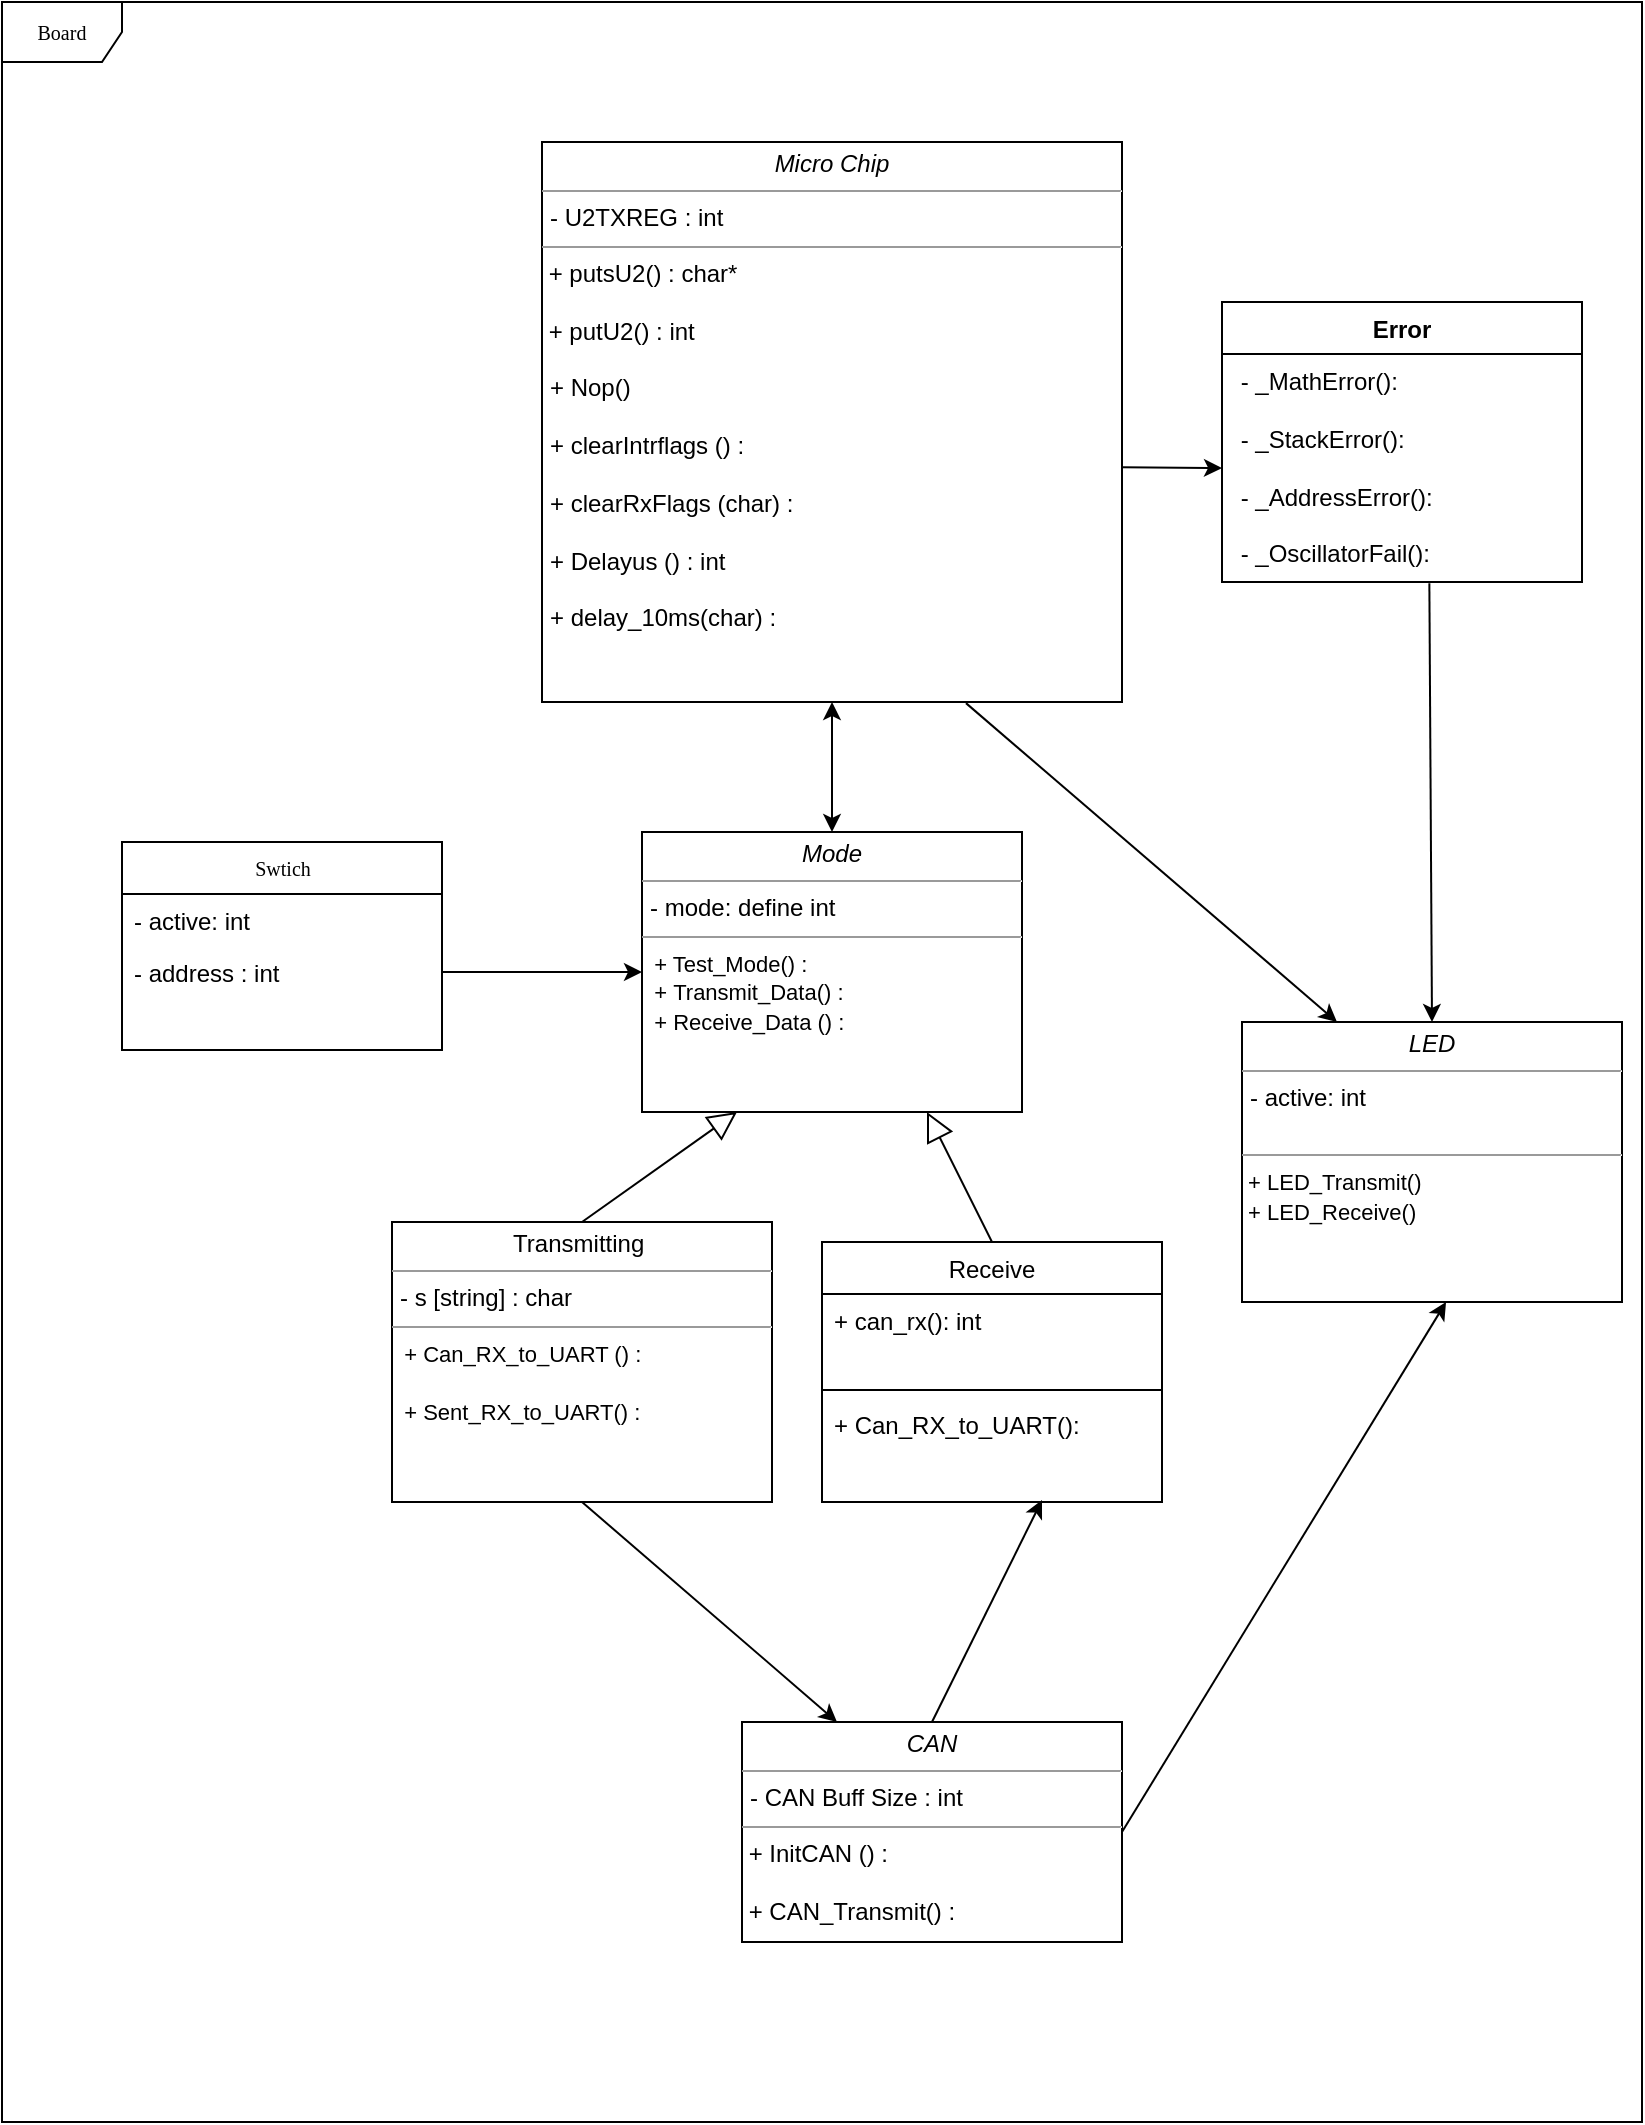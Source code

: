 <mxfile version="22.0.2" type="device">
  <diagram name="Page-1" id="_Sf1BFlYsKbFfry3ehEn">
    <mxGraphModel dx="1434" dy="790" grid="1" gridSize="10" guides="1" tooltips="1" connect="1" arrows="1" fold="1" page="1" pageScale="1" pageWidth="850" pageHeight="1100" math="0" shadow="0">
      <root>
        <mxCell id="0" />
        <mxCell id="1" parent="0" />
        <mxCell id="Pt1j5nnDu7qWSuzD9f8I-5" value="Board" style="shape=umlFrame;whiteSpace=wrap;html=1;rounded=0;shadow=0;comic=0;labelBackgroundColor=none;strokeWidth=1;fontFamily=Verdana;fontSize=10;align=center;" parent="1" vertex="1">
          <mxGeometry x="40" y="10" width="820" height="1060" as="geometry" />
        </mxCell>
        <mxCell id="Pt1j5nnDu7qWSuzD9f8I-11" value="Swtich" style="swimlane;html=1;fontStyle=0;childLayout=stackLayout;horizontal=1;startSize=26;fillColor=none;horizontalStack=0;resizeParent=1;resizeLast=0;collapsible=1;marginBottom=0;swimlaneFillColor=#ffffff;rounded=0;shadow=0;comic=0;labelBackgroundColor=none;strokeWidth=1;fontFamily=Verdana;fontSize=10;align=center;" parent="1" vertex="1">
          <mxGeometry x="100" y="430" width="160" height="104" as="geometry" />
        </mxCell>
        <mxCell id="Pt1j5nnDu7qWSuzD9f8I-12" value="- active: int" style="text;html=1;strokeColor=none;fillColor=none;align=left;verticalAlign=top;spacingLeft=4;spacingRight=4;whiteSpace=wrap;overflow=hidden;rotatable=0;points=[[0,0.5],[1,0.5]];portConstraint=eastwest;" parent="Pt1j5nnDu7qWSuzD9f8I-11" vertex="1">
          <mxGeometry y="26" width="160" height="26" as="geometry" />
        </mxCell>
        <mxCell id="Pt1j5nnDu7qWSuzD9f8I-13" value="- address : int" style="text;html=1;strokeColor=none;fillColor=none;align=left;verticalAlign=top;spacingLeft=4;spacingRight=4;whiteSpace=wrap;overflow=hidden;rotatable=0;points=[[0,0.5],[1,0.5]];portConstraint=eastwest;" parent="Pt1j5nnDu7qWSuzD9f8I-11" vertex="1">
          <mxGeometry y="52" width="160" height="26" as="geometry" />
        </mxCell>
        <mxCell id="Pt1j5nnDu7qWSuzD9f8I-15" value="&lt;p style=&quot;margin:0px;margin-top:4px;text-align:center;&quot;&gt;&lt;i&gt;Micro Chip&lt;/i&gt;&lt;/p&gt;&lt;hr size=&quot;1&quot;&gt;&lt;p style=&quot;margin:0px;margin-left:4px;&quot;&gt;-&amp;nbsp;U2TXREG : int&lt;br&gt;&lt;/p&gt;&lt;hr size=&quot;1&quot;&gt;&amp;nbsp;+ putsU2() : char*&lt;br&gt;&lt;br&gt;&amp;nbsp;+&amp;nbsp;putU2() : int&lt;br&gt;&lt;p style=&quot;margin:0px;margin-left:4px;&quot;&gt;&lt;br&gt;&lt;/p&gt;&lt;p style=&quot;margin:0px;margin-left:4px;&quot;&gt;+ Nop()&lt;/p&gt;&lt;p style=&quot;margin:0px;margin-left:4px;&quot;&gt;&lt;br&gt;&lt;/p&gt;&lt;p style=&quot;margin:0px;margin-left:4px;&quot;&gt;+ clearIntrflags () :&lt;/p&gt;&lt;p style=&quot;margin:0px;margin-left:4px;&quot;&gt;&lt;br&gt;&lt;/p&gt;&lt;p style=&quot;margin:0px;margin-left:4px;&quot;&gt;+&amp;nbsp;clearRxFlags (char) :&lt;/p&gt;&lt;p style=&quot;margin:0px;margin-left:4px;&quot;&gt;&lt;br&gt;&lt;/p&gt;&lt;p style=&quot;margin:0px;margin-left:4px;&quot;&gt;+ Delayus () : int&amp;nbsp;&lt;/p&gt;&lt;p style=&quot;margin:0px;margin-left:4px;&quot;&gt;&lt;br&gt;&lt;/p&gt;&lt;p style=&quot;margin:0px;margin-left:4px;&quot;&gt;+ delay_10ms(char) :&amp;nbsp;&lt;/p&gt;" style="verticalAlign=top;align=left;overflow=fill;fontSize=12;fontFamily=Helvetica;html=1;rounded=0;shadow=0;comic=0;labelBackgroundColor=none;strokeWidth=1" parent="1" vertex="1">
          <mxGeometry x="310" y="80" width="290" height="280" as="geometry" />
        </mxCell>
        <mxCell id="Pt1j5nnDu7qWSuzD9f8I-24" value="&lt;p style=&quot;margin:0px;margin-top:4px;text-align:center;&quot;&gt;&lt;i&gt;LED&lt;/i&gt;&lt;/p&gt;&lt;hr size=&quot;1&quot;&gt;&lt;p style=&quot;margin:0px;margin-left:4px;&quot;&gt;- active: int&lt;br&gt;&lt;br&gt;&lt;/p&gt;&lt;hr size=&quot;1&quot;&gt;&lt;font style=&quot;font-size: 11px;&quot;&gt;&amp;nbsp;+ LED_Transmit()&lt;br&gt;&amp;nbsp;+ LED_Receive()&lt;br&gt;&lt;br&gt;&lt;/font&gt;" style="verticalAlign=top;align=left;overflow=fill;fontSize=12;fontFamily=Helvetica;html=1;rounded=0;shadow=0;comic=0;labelBackgroundColor=none;strokeWidth=1;strokeColor=default;" parent="1" vertex="1">
          <mxGeometry x="660" y="520" width="190" height="140" as="geometry" />
        </mxCell>
        <mxCell id="Pt1j5nnDu7qWSuzD9f8I-27" value="&lt;p style=&quot;margin:0px;margin-top:4px;text-align:center;&quot;&gt;&lt;i&gt;Mode&lt;/i&gt;&lt;/p&gt;&lt;hr size=&quot;1&quot;&gt;&lt;p style=&quot;margin:0px;margin-left:4px;&quot;&gt;- mode: define int&lt;br&gt;&lt;/p&gt;&lt;hr size=&quot;1&quot;&gt;&lt;font style=&quot;font-size: 11px;&quot;&gt;&amp;nbsp; + Test_Mode() :&amp;nbsp;&lt;br&gt;&amp;nbsp; +&amp;nbsp;Transmit_Data() :&lt;br&gt;&amp;nbsp; + Receive_Data () :&lt;br&gt;&lt;br&gt;&lt;/font&gt;" style="verticalAlign=top;align=left;overflow=fill;fontSize=12;fontFamily=Helvetica;html=1;rounded=0;shadow=0;comic=0;labelBackgroundColor=none;strokeWidth=1;strokeColor=default;" parent="1" vertex="1">
          <mxGeometry x="360" y="425" width="190" height="140" as="geometry" />
        </mxCell>
        <mxCell id="Pt1j5nnDu7qWSuzD9f8I-35" value="&lt;p style=&quot;margin:0px;margin-top:4px;text-align:center;&quot;&gt;Transmitting&amp;nbsp;&lt;br&gt;&lt;/p&gt;&lt;hr size=&quot;1&quot;&gt;&lt;p style=&quot;margin:0px;margin-left:4px;&quot;&gt;- s [string] : char&lt;br&gt;&lt;/p&gt;&lt;hr size=&quot;1&quot;&gt;&lt;font style=&quot;font-size: 11px;&quot;&gt;&amp;nbsp; +&amp;nbsp;Can_RX_to_UART () :&lt;br&gt;&lt;br&gt;&amp;nbsp; +&amp;nbsp;Sent_RX_to_UART() :&lt;br&gt;&lt;br&gt;&lt;/font&gt;" style="verticalAlign=top;align=left;overflow=fill;fontSize=12;fontFamily=Helvetica;html=1;rounded=0;shadow=0;comic=0;labelBackgroundColor=none;strokeWidth=1;strokeColor=default;" parent="1" vertex="1">
          <mxGeometry x="235" y="620" width="190" height="140" as="geometry" />
        </mxCell>
        <mxCell id="Pt1j5nnDu7qWSuzD9f8I-49" value="&lt;p style=&quot;margin:0px;margin-top:4px;text-align:center;&quot;&gt;&lt;i&gt;CAN&lt;/i&gt;&lt;/p&gt;&lt;hr size=&quot;1&quot;&gt;&lt;p style=&quot;margin:0px;margin-left:4px;&quot;&gt;- CAN Buff Size : int&lt;br&gt;&lt;/p&gt;&lt;hr size=&quot;1&quot;&gt;&amp;nbsp;+ InitCAN () :&lt;br&gt;&lt;br&gt;&amp;nbsp;+&amp;nbsp;CAN_Transmit() :&lt;br&gt;&lt;p style=&quot;margin:0px;margin-left:4px;&quot;&gt;&lt;br&gt;&lt;/p&gt;" style="verticalAlign=top;align=left;overflow=fill;fontSize=12;fontFamily=Helvetica;html=1;rounded=0;shadow=0;comic=0;labelBackgroundColor=none;strokeWidth=1" parent="1" vertex="1">
          <mxGeometry x="410" y="870" width="190" height="110" as="geometry" />
        </mxCell>
        <mxCell id="PrJYqLjy1KI9taj4l3qC-6" value="" style="endArrow=classic;html=1;rounded=0;entryX=0;entryY=0.5;entryDx=0;entryDy=0;exitX=1;exitY=0.5;exitDx=0;exitDy=0;" parent="1" source="Pt1j5nnDu7qWSuzD9f8I-13" target="Pt1j5nnDu7qWSuzD9f8I-27" edge="1">
          <mxGeometry width="50" height="50" relative="1" as="geometry">
            <mxPoint x="450" y="430" as="sourcePoint" />
            <mxPoint x="500" y="380" as="targetPoint" />
          </mxGeometry>
        </mxCell>
        <mxCell id="PrJYqLjy1KI9taj4l3qC-15" value="" style="endArrow=classic;html=1;rounded=0;entryX=0.25;entryY=0;entryDx=0;entryDy=0;exitX=0.5;exitY=1;exitDx=0;exitDy=0;" parent="1" source="Pt1j5nnDu7qWSuzD9f8I-35" target="Pt1j5nnDu7qWSuzD9f8I-49" edge="1">
          <mxGeometry width="50" height="50" relative="1" as="geometry">
            <mxPoint x="450" y="770" as="sourcePoint" />
            <mxPoint x="500" y="720" as="targetPoint" />
          </mxGeometry>
        </mxCell>
        <mxCell id="PrJYqLjy1KI9taj4l3qC-16" value="" style="endArrow=classic;html=1;rounded=0;entryX=0.537;entryY=1;entryDx=0;entryDy=0;entryPerimeter=0;exitX=1;exitY=0.5;exitDx=0;exitDy=0;" parent="1" source="Pt1j5nnDu7qWSuzD9f8I-49" target="Pt1j5nnDu7qWSuzD9f8I-24" edge="1">
          <mxGeometry width="50" height="50" relative="1" as="geometry">
            <mxPoint x="450" y="770" as="sourcePoint" />
            <mxPoint x="500" y="720" as="targetPoint" />
          </mxGeometry>
        </mxCell>
        <mxCell id="PrJYqLjy1KI9taj4l3qC-18" value="" style="endArrow=classic;html=1;rounded=0;exitX=0.731;exitY=1.002;exitDx=0;exitDy=0;exitPerimeter=0;entryX=0.25;entryY=0;entryDx=0;entryDy=0;" parent="1" source="Pt1j5nnDu7qWSuzD9f8I-15" target="Pt1j5nnDu7qWSuzD9f8I-24" edge="1">
          <mxGeometry width="50" height="50" relative="1" as="geometry">
            <mxPoint x="500" y="360" as="sourcePoint" />
            <mxPoint x="506.562" y="150" as="targetPoint" />
          </mxGeometry>
        </mxCell>
        <mxCell id="PrJYqLjy1KI9taj4l3qC-23" value="&lt;span style=&quot;font-weight: 400;&quot;&gt;Receive&lt;/span&gt;" style="swimlane;fontStyle=1;align=center;verticalAlign=top;childLayout=stackLayout;horizontal=1;startSize=26;horizontalStack=0;resizeParent=1;resizeParentMax=0;resizeLast=0;collapsible=1;marginBottom=0;whiteSpace=wrap;html=1;" parent="1" vertex="1">
          <mxGeometry x="450" y="630" width="170" height="130" as="geometry" />
        </mxCell>
        <mxCell id="PrJYqLjy1KI9taj4l3qC-24" value="+ can_rx(): int&lt;br&gt;" style="text;strokeColor=none;fillColor=none;align=left;verticalAlign=top;spacingLeft=4;spacingRight=4;overflow=hidden;rotatable=0;points=[[0,0.5],[1,0.5]];portConstraint=eastwest;whiteSpace=wrap;html=1;" parent="PrJYqLjy1KI9taj4l3qC-23" vertex="1">
          <mxGeometry y="26" width="170" height="44" as="geometry" />
        </mxCell>
        <mxCell id="PrJYqLjy1KI9taj4l3qC-25" value="" style="line;strokeWidth=1;fillColor=none;align=left;verticalAlign=middle;spacingTop=-1;spacingLeft=3;spacingRight=3;rotatable=0;labelPosition=right;points=[];portConstraint=eastwest;strokeColor=inherit;" parent="PrJYqLjy1KI9taj4l3qC-23" vertex="1">
          <mxGeometry y="70" width="170" height="8" as="geometry" />
        </mxCell>
        <mxCell id="PrJYqLjy1KI9taj4l3qC-26" value="+ Can_RX_to_UART():&lt;br style=&quot;border-color: var(--border-color);&quot;&gt;&lt;br style=&quot;border-color: var(--border-color);&quot;&gt;" style="text;strokeColor=none;fillColor=none;align=left;verticalAlign=top;spacingLeft=4;spacingRight=4;overflow=hidden;rotatable=0;points=[[0,0.5],[1,0.5]];portConstraint=eastwest;whiteSpace=wrap;html=1;" parent="PrJYqLjy1KI9taj4l3qC-23" vertex="1">
          <mxGeometry y="78" width="170" height="52" as="geometry" />
        </mxCell>
        <mxCell id="PrJYqLjy1KI9taj4l3qC-27" value="" style="endArrow=classic;startArrow=classic;html=1;rounded=0;entryX=0.5;entryY=1;entryDx=0;entryDy=0;exitX=0.5;exitY=0;exitDx=0;exitDy=0;" parent="1" source="Pt1j5nnDu7qWSuzD9f8I-27" target="Pt1j5nnDu7qWSuzD9f8I-15" edge="1">
          <mxGeometry width="50" height="50" relative="1" as="geometry">
            <mxPoint x="520" y="390" as="sourcePoint" />
            <mxPoint x="570" y="340" as="targetPoint" />
          </mxGeometry>
        </mxCell>
        <mxCell id="PrJYqLjy1KI9taj4l3qC-29" value="" style="endArrow=classic;html=1;rounded=0;entryX=0.647;entryY=0.981;entryDx=0;entryDy=0;entryPerimeter=0;exitX=0.5;exitY=0;exitDx=0;exitDy=0;" parent="1" source="Pt1j5nnDu7qWSuzD9f8I-49" target="PrJYqLjy1KI9taj4l3qC-26" edge="1">
          <mxGeometry width="50" height="50" relative="1" as="geometry">
            <mxPoint x="520" y="810" as="sourcePoint" />
            <mxPoint x="570" y="760" as="targetPoint" />
          </mxGeometry>
        </mxCell>
        <mxCell id="PrJYqLjy1KI9taj4l3qC-35" value="Error" style="swimlane;fontStyle=1;align=center;verticalAlign=top;childLayout=stackLayout;horizontal=1;startSize=26;horizontalStack=0;resizeParent=1;resizeParentMax=0;resizeLast=0;collapsible=1;marginBottom=0;whiteSpace=wrap;html=1;" parent="1" vertex="1">
          <mxGeometry x="650" y="160" width="180" height="140" as="geometry" />
        </mxCell>
        <mxCell id="PrJYqLjy1KI9taj4l3qC-38" value="&amp;nbsp;- _MathError():&lt;br&gt;&lt;br&gt;&amp;nbsp;- _StackError():&lt;br&gt;&lt;br&gt;&amp;nbsp;- _AddressError():&lt;br style=&quot;border-color: var(--border-color);&quot;&gt;&lt;br style=&quot;border-color: var(--border-color);&quot;&gt;&amp;nbsp;- _OscillatorFail():" style="text;strokeColor=none;fillColor=none;align=left;verticalAlign=top;spacingLeft=4;spacingRight=4;overflow=hidden;rotatable=0;points=[[0,0.5],[1,0.5]];portConstraint=eastwest;whiteSpace=wrap;html=1;" parent="PrJYqLjy1KI9taj4l3qC-35" vertex="1">
          <mxGeometry y="26" width="180" height="114" as="geometry" />
        </mxCell>
        <mxCell id="PrJYqLjy1KI9taj4l3qC-39" value="" style="endArrow=classic;html=1;rounded=0;entryX=0;entryY=0.5;entryDx=0;entryDy=0;exitX=1;exitY=0.581;exitDx=0;exitDy=0;exitPerimeter=0;" parent="1" source="Pt1j5nnDu7qWSuzD9f8I-15" target="PrJYqLjy1KI9taj4l3qC-38" edge="1">
          <mxGeometry width="50" height="50" relative="1" as="geometry">
            <mxPoint x="520" y="390" as="sourcePoint" />
            <mxPoint x="570" y="340" as="targetPoint" />
          </mxGeometry>
        </mxCell>
        <mxCell id="PrJYqLjy1KI9taj4l3qC-40" value="" style="endArrow=classic;html=1;rounded=0;entryX=0.5;entryY=0;entryDx=0;entryDy=0;exitX=0.576;exitY=1.005;exitDx=0;exitDy=0;exitPerimeter=0;" parent="1" source="PrJYqLjy1KI9taj4l3qC-38" target="Pt1j5nnDu7qWSuzD9f8I-24" edge="1">
          <mxGeometry width="50" height="50" relative="1" as="geometry">
            <mxPoint x="520" y="390" as="sourcePoint" />
            <mxPoint x="570" y="340" as="targetPoint" />
          </mxGeometry>
        </mxCell>
        <mxCell id="6fPFQtzWIFoOEf_rUTW1-1" value="" style="endArrow=block;endFill=0;endSize=12;html=1;rounded=0;entryX=0.25;entryY=1;entryDx=0;entryDy=0;exitX=0.5;exitY=0;exitDx=0;exitDy=0;" edge="1" parent="1" source="Pt1j5nnDu7qWSuzD9f8I-35" target="Pt1j5nnDu7qWSuzD9f8I-27">
          <mxGeometry width="160" relative="1" as="geometry">
            <mxPoint x="650" y="410" as="sourcePoint" />
            <mxPoint x="810" y="410" as="targetPoint" />
          </mxGeometry>
        </mxCell>
        <mxCell id="6fPFQtzWIFoOEf_rUTW1-2" value="" style="endArrow=block;endFill=0;endSize=12;html=1;rounded=0;entryX=0.75;entryY=1;entryDx=0;entryDy=0;exitX=0.5;exitY=0;exitDx=0;exitDy=0;" edge="1" parent="1" source="PrJYqLjy1KI9taj4l3qC-23" target="Pt1j5nnDu7qWSuzD9f8I-27">
          <mxGeometry width="160" relative="1" as="geometry">
            <mxPoint x="345" y="640" as="sourcePoint" />
            <mxPoint x="418" y="580" as="targetPoint" />
          </mxGeometry>
        </mxCell>
      </root>
    </mxGraphModel>
  </diagram>
</mxfile>
